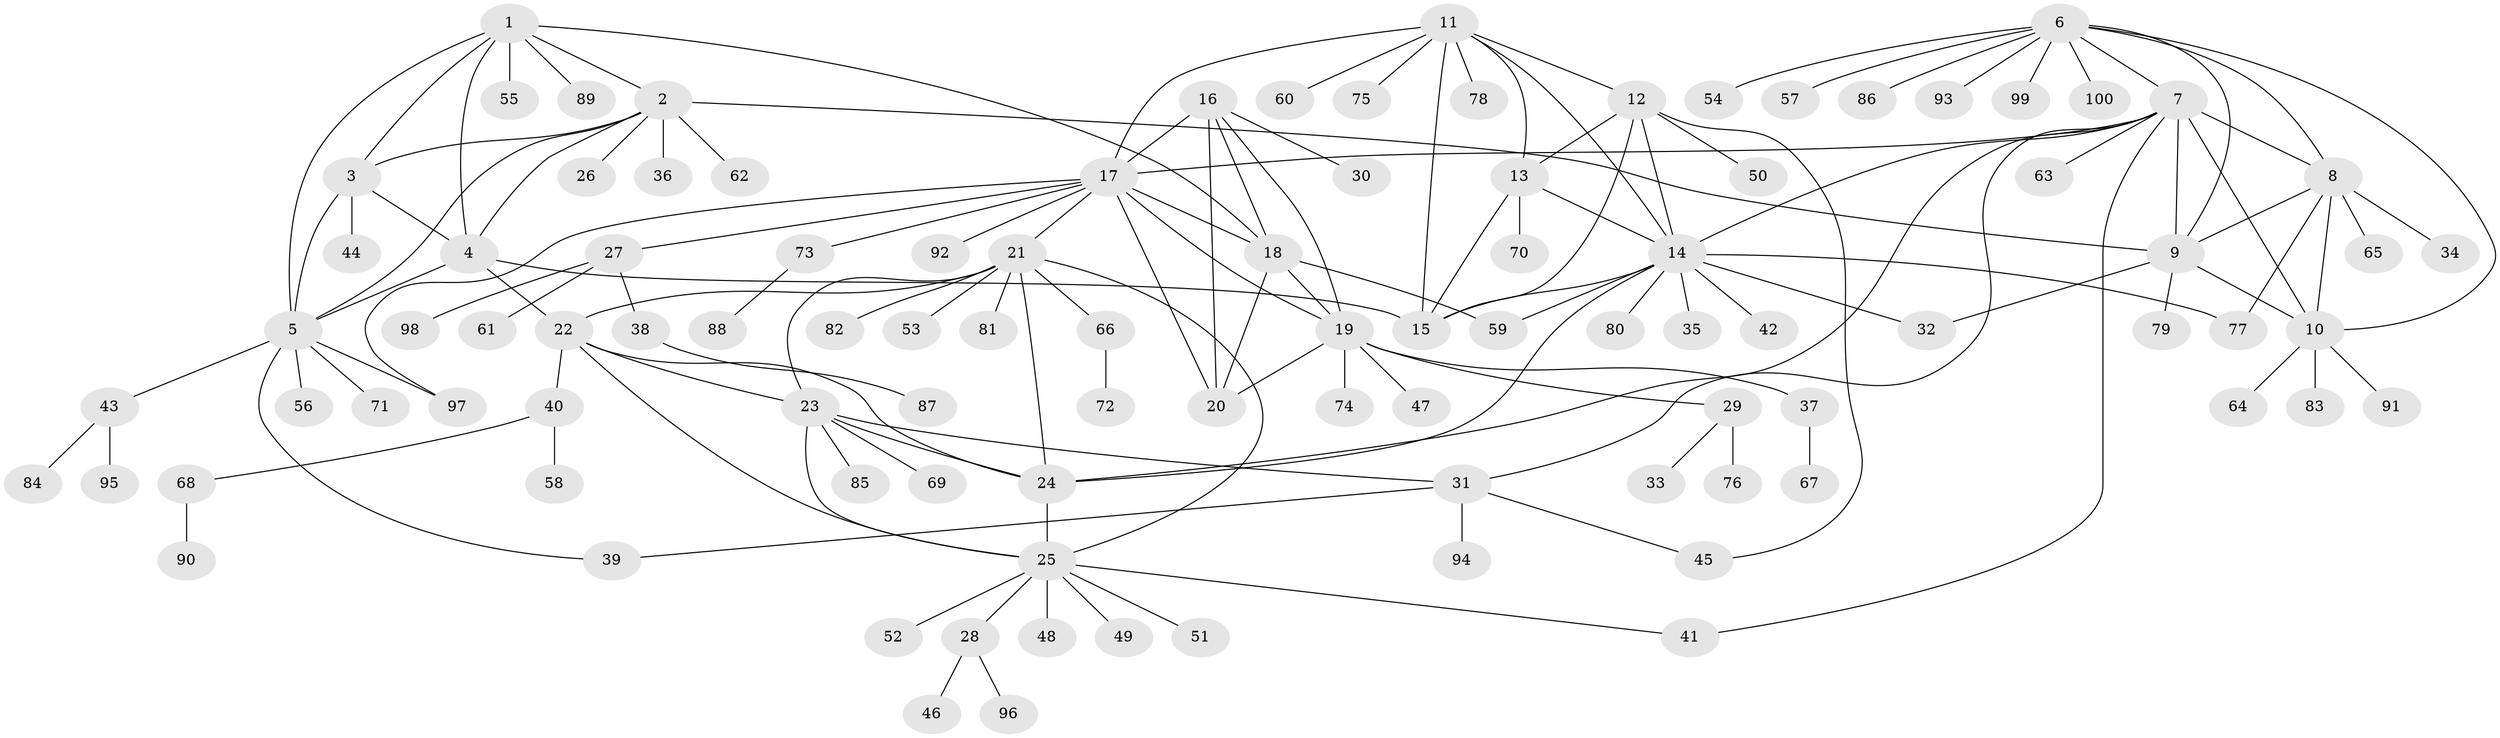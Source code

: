 // Generated by graph-tools (version 1.1) at 2025/11/02/27/25 16:11:30]
// undirected, 100 vertices, 143 edges
graph export_dot {
graph [start="1"]
  node [color=gray90,style=filled];
  1;
  2;
  3;
  4;
  5;
  6;
  7;
  8;
  9;
  10;
  11;
  12;
  13;
  14;
  15;
  16;
  17;
  18;
  19;
  20;
  21;
  22;
  23;
  24;
  25;
  26;
  27;
  28;
  29;
  30;
  31;
  32;
  33;
  34;
  35;
  36;
  37;
  38;
  39;
  40;
  41;
  42;
  43;
  44;
  45;
  46;
  47;
  48;
  49;
  50;
  51;
  52;
  53;
  54;
  55;
  56;
  57;
  58;
  59;
  60;
  61;
  62;
  63;
  64;
  65;
  66;
  67;
  68;
  69;
  70;
  71;
  72;
  73;
  74;
  75;
  76;
  77;
  78;
  79;
  80;
  81;
  82;
  83;
  84;
  85;
  86;
  87;
  88;
  89;
  90;
  91;
  92;
  93;
  94;
  95;
  96;
  97;
  98;
  99;
  100;
  1 -- 2;
  1 -- 3;
  1 -- 4;
  1 -- 5;
  1 -- 18;
  1 -- 55;
  1 -- 89;
  2 -- 3;
  2 -- 4;
  2 -- 5;
  2 -- 9;
  2 -- 26;
  2 -- 36;
  2 -- 62;
  3 -- 4;
  3 -- 5;
  3 -- 44;
  4 -- 5;
  4 -- 15;
  4 -- 22;
  5 -- 39;
  5 -- 43;
  5 -- 56;
  5 -- 71;
  5 -- 97;
  6 -- 7;
  6 -- 8;
  6 -- 9;
  6 -- 10;
  6 -- 54;
  6 -- 57;
  6 -- 86;
  6 -- 93;
  6 -- 99;
  6 -- 100;
  7 -- 8;
  7 -- 9;
  7 -- 10;
  7 -- 14;
  7 -- 17;
  7 -- 24;
  7 -- 31;
  7 -- 41;
  7 -- 63;
  8 -- 9;
  8 -- 10;
  8 -- 34;
  8 -- 65;
  8 -- 77;
  9 -- 10;
  9 -- 32;
  9 -- 79;
  10 -- 64;
  10 -- 83;
  10 -- 91;
  11 -- 12;
  11 -- 13;
  11 -- 14;
  11 -- 15;
  11 -- 17;
  11 -- 60;
  11 -- 75;
  11 -- 78;
  12 -- 13;
  12 -- 14;
  12 -- 15;
  12 -- 45;
  12 -- 50;
  13 -- 14;
  13 -- 15;
  13 -- 70;
  14 -- 15;
  14 -- 24;
  14 -- 32;
  14 -- 35;
  14 -- 42;
  14 -- 59;
  14 -- 77;
  14 -- 80;
  16 -- 17;
  16 -- 18;
  16 -- 19;
  16 -- 20;
  16 -- 30;
  17 -- 18;
  17 -- 19;
  17 -- 20;
  17 -- 21;
  17 -- 27;
  17 -- 73;
  17 -- 92;
  17 -- 97;
  18 -- 19;
  18 -- 20;
  18 -- 59;
  19 -- 20;
  19 -- 29;
  19 -- 37;
  19 -- 47;
  19 -- 74;
  21 -- 22;
  21 -- 23;
  21 -- 24;
  21 -- 25;
  21 -- 53;
  21 -- 66;
  21 -- 81;
  21 -- 82;
  22 -- 23;
  22 -- 24;
  22 -- 25;
  22 -- 40;
  23 -- 24;
  23 -- 25;
  23 -- 31;
  23 -- 69;
  23 -- 85;
  24 -- 25;
  25 -- 28;
  25 -- 41;
  25 -- 48;
  25 -- 49;
  25 -- 51;
  25 -- 52;
  27 -- 38;
  27 -- 61;
  27 -- 98;
  28 -- 46;
  28 -- 96;
  29 -- 33;
  29 -- 76;
  31 -- 39;
  31 -- 45;
  31 -- 94;
  37 -- 67;
  38 -- 87;
  40 -- 58;
  40 -- 68;
  43 -- 84;
  43 -- 95;
  66 -- 72;
  68 -- 90;
  73 -- 88;
}
